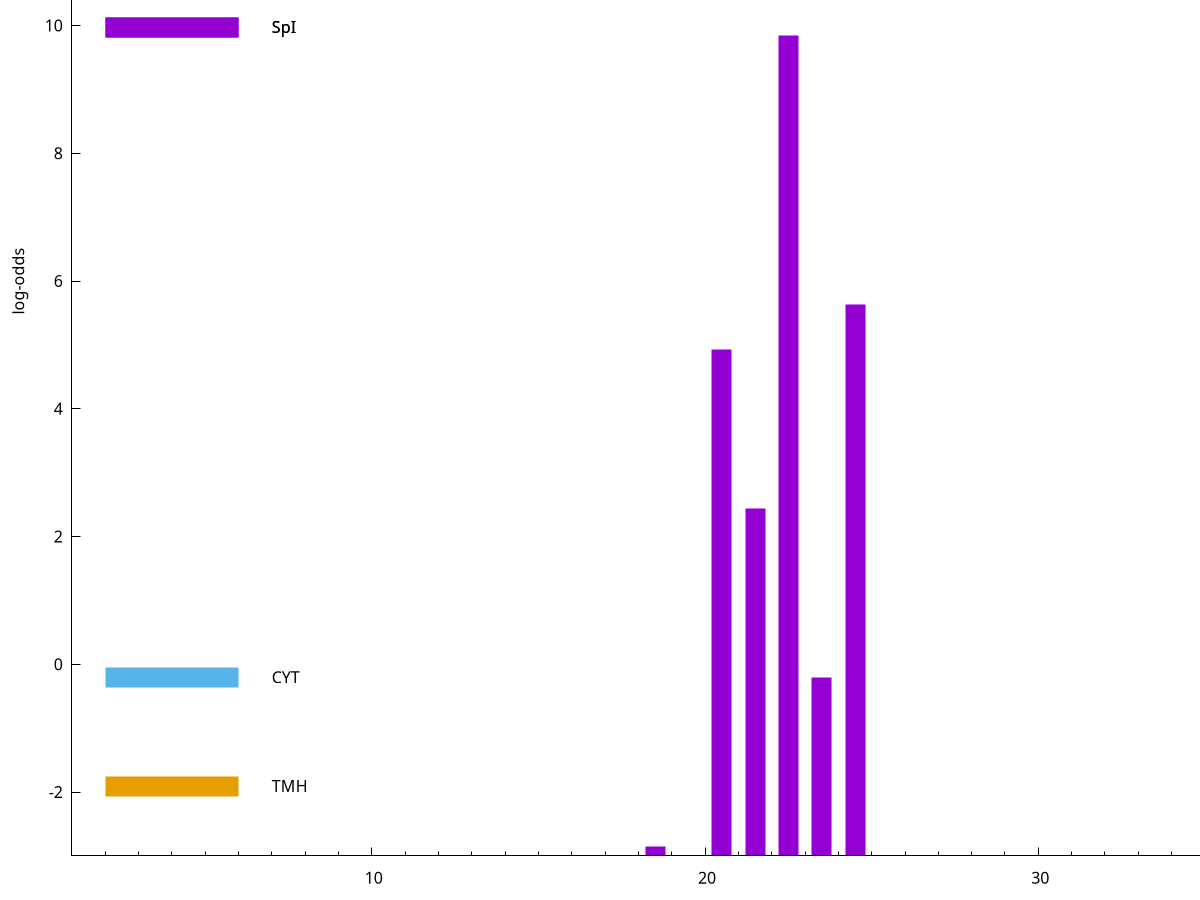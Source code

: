 set title "LipoP predictions for SRR5666568.gff"
set size 2., 1.4
set xrange [1:70] 
set mxtics 10
set yrange [-3:15]
set y2range [0:18]
set ylabel "log-odds"
set term postscript eps color solid "Helvetica" 30
set output "SRR5666568.gff289.eps"
set arrow from 2,9.97723 to 6,9.97723 nohead lt 1 lw 20
set label "SpI" at 7,9.97723
set arrow from 2,-0.200913 to 6,-0.200913 nohead lt 3 lw 20
set label "CYT" at 7,-0.200913
set arrow from 2,-1.90628 to 6,-1.90628 nohead lt 4 lw 20
set label "TMH" at 7,-1.90628
set arrow from 2,9.97723 to 6,9.97723 nohead lt 1 lw 20
set label "SpI" at 7,9.97723
# NOTE: The scores below are the log-odds scores with the threshold
# NOTE: subtracted (a hack to make gnuplot make the histogram all
# NOTE: look nice).
plot "-" axes x1y2 title "" with impulses lt 1 lw 20
22.500000 12.847380
24.500000 8.639890
20.500000 7.922440
21.500000 5.444950
23.500000 2.790769
18.500000 0.143970
e
exit
